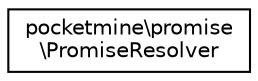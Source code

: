 digraph "Graphical Class Hierarchy"
{
 // INTERACTIVE_SVG=YES
 // LATEX_PDF_SIZE
  edge [fontname="Helvetica",fontsize="10",labelfontname="Helvetica",labelfontsize="10"];
  node [fontname="Helvetica",fontsize="10",shape=record];
  rankdir="LR";
  Node0 [label="pocketmine\\promise\l\\PromiseResolver",height=0.2,width=0.4,color="black", fillcolor="white", style="filled",URL="$d8/d05/classpocketmine_1_1promise_1_1_promise_resolver.html",tooltip=" "];
}
